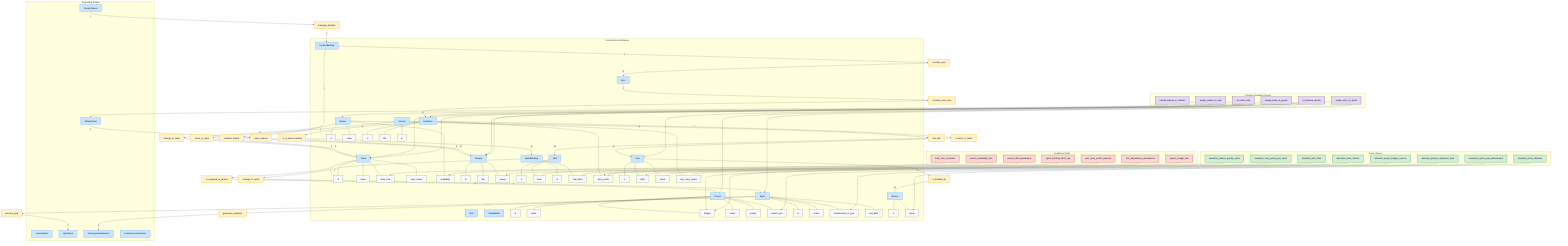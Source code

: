 graph TD
    %% ===================================================
    %% 1. Style Definitions
    %% ===================================================
    classDef entity fill:#cce5ff,stroke:#66aaff,stroke-width:2px,color:#000;
    classDef attribute fill:#f8f9fa,stroke:#343a40,stroke-width:1px,color:#000;
    classDef relation fill:#fff3cd,stroke:#ffc107,stroke-width:2px,color:#000;
    classDef goal fill:#d4edda,stroke:#28a745,stroke-width:2px,color:#000;
    classDef condition fill:#f8d7da,stroke:#dc3545,stroke-width:2px,color:#000;
    classDef dv fill:#e2d9f3,stroke:#6f42c1,stroke-width:2px,color:#000;

    %% ===================================================
    %% 2. Node Declarations
    %% ===================================================

    subgraph "Core Entities & Attributes"
        %% Entities
        E0[Project]; E1[Team]; E2[Worker]; E3[Feature]; E4[Skill]; E5[Role]; E8[ProductBacklog]; E9[Sprint]; E14[SprintBacklog]; E16[Epic]; E17[UserStory]; E18[Task]; E20[Blocker]; E21[Stakeholder]; E22[Velocity];

        %% Attributes for Project (E0)
        E0_id[id]; E0_name[name]; E0_budget[budget]; E0_status[status]; E0_priority[priority]; E0_end[project_end];

        %% Attributes for Team (E1)
        E1_id[id]; E1_name[name]; E1_size[team_size]; E1_status[team_status];

        %% Attributes for Worker (E2)
        E2_id[id]; E2_name[name]; E2_avail[availability];

        %% Attributes for Feature (E3)
        E3_id[id]; E3_title[title]; E3_priority[priority];

        %% Attributes for Skill (E4)
        E4_id[id]; E4_level[level];

        %% Attributes for Sprint (E9)
        E9_id[id]; E9_status[status]; E9_goal_achieve[achievement_of_goal]; E9_end[end_date];

        %% Attributes for SprintBacklog (E14)
        E14_id[id]; E14_effort[total_effort];

        %% Attributes for UserStory (E17)
        E17_id[id]; E17_title[title]; E17_points[story_points];

        %% Attributes for Task (E18)
        E18_id[id]; E18_effort[effort]; E18_status[status];

        %% Attributes for Blocker (E20)
        E20_id[id]; E20_status[status];

        %% Attributes for Velocity (E22)
        E22_id[id]; E22_avg[avg._story_points];
    end

    subgraph "Supporting Entities"
        E6[ProductOwner]; E7[ScrumMaster]; E15[SprintGoal]; E19[DevelopmentSnapshot]; E23[ReleasePlan]; E26[FeatureDocumentation];
    end

    subgraph "Goals (Green)"
        G0[maximize_story_points_per_sprint];
        G1[minimize_project_budget_overrun];
        G2[maximize_feature_priority_value];
        G3[minimize_task_effort];
        G4[maximize_team_velocity];
        G5[minimize_active_blockers];
        G6[maximize_sprint_goal_achievement];
        G7[minimize_project_completion_time];
    end

    subgraph "Conditions (Red)"
        C0[project_budget_limit];
        C1[team_size_constraint];
        C2[worker_skill_requirement];
        C4[worker_availability_limit];
        C6[sprint_backlog_effort_cap];
        C7[task_dependency_precedence];
        C10[user_story_points_required];
    end

    subgraph "Decision Variables (Purple)"
        DV0[assign_story_to_sprint];
        DV1[assign_worker_to_task];
        DV2[assign_team_to_project];
        DV3[set_feature_priority];
        DV5[include_feature_in_release];
        DV8[set_team_size];
    end

    %% ===================================================
    %% 3. Entity to Attribute Connections
    %% ===================================================
    E0 --- E0_id; E0 --- E0_name; E0 --- E0_budget; E0 --- E0_status; E0 --- E0_priority; E0 --- E0_end;
    E1 --- E1_id; E1 --- E1_name; E1 --- E1_size; E1 --- E1_status;
    E2 --- E2_id; E2 --- E2_name; E2 --- E2_avail;
    E3 --- E3_id; E3 --- E3_title; E3 --- E3_priority;
    E4 --- E4_id; E4 --- E4_level;
    E9 --- E9_id; E9 --- E9_status; E9 --- E9_goal_achieve; E9 --- E9_end;
    E14 --- E14_id; E14 --- E14_effort;
    E17 --- E17_id; E17 --- E17_title; E17 --- E17_points;
    E18 --- E18_id; E18 --- E18_effort; E18 --- E18_status;
    E20 --- E20_id; E20 --- E20_status;
    E22 --- E22_id; E22 --- E22_avg;


    %% ===================================================
    %% 4. Entity to Entity Connections (via Relations)
    %% ===================================================
    R1[is_assigned_to_project]; E1 -- "1" --> R1 -- "N" --> E0;
    R2[belongs_to_team]; E2 -- "N" --> R2 -- "1" --> E1;
    R3[has_skill]; E2 -- "N" --> R3 -- "M" --> E4;
    R5[manages_backlog]; E6 -- "1" --> R5 -- "1" --> E8;
    R7[contains_feature]; E8 -- "1" --> R7 -- "N" --> E3;
    R8[contains_epic]; E8 -- "1" --> R8 -- "N" --> E16;
    R9[contains_user_story]; E16 -- "1" --> R9 -- "N" --> E17;
    R10[consists_of_tasks]; E17 -- "1" --> R10 -- "N" --> E18;
    R11[is_in_sprint_backlog]; E17 -- "N" --> R11 -- "M" --> E14;
    R12[belongs_to_sprint]; E14 -- "1" --> R12 -- "1" --> E9;
    R13[pursues_goal]; E9 -- "1" --> R13 -- "1" --> E15;
    R16[is_blocked_by]; E18 -- "N" --> R16 -- "M" --> E20;
    R19[refers_to_team]; E22 -- "1" --> R19 -- "1" --> E1;
    R20[plans_release]; E23 -- "1" --> R20 -- "N" --> E3;
    R22[generates_snapshot]; E9 -- "1" --> R22 -- "1" --> E19;

    %% ===================================================
    %% 5. Goals to Entity/Attribute Connections
    %% ===================================================
    G0 --> E17_points;
    G1 --> E0_budget;
    G2 --> E3_priority;
    G3 --> E18_effort;
    G4 --> E22_avg;
    G5 --> E20_status;
    G6 --> E9_goal_achieve;
    G7 --> E0_end;

    %% ===================================================
    %% 6. Conditions to Entity/Attribute Connections
    %% ===================================================
    C0 --> E0_budget;
    C1 --> E1_size;
    C2 --> E4_level;
    C4 --> E2_avail;
    C6 --> E14_effort;
    C7 --> E18_status;
    C10 --> E17_points;

    %% ===================================================
    %% 7. Decision Variables to Entity Connections
    %% ===================================================
    DV0 --> E17; DV0 --> E9;
    DV1 --> E2; DV1 --> E18;
    DV2 --> E1; DV2 --> E0;
    DV3 --> E3;
    DV5 --> E3; DV5 --> E23;
    DV8 --> E1;

    %% ===================================================
    %% 8. Apply Class Styles to Nodes
    %% ===================================================
    class E0,E1,E2,E3,E4,E5,E6,E7,E8,E9,E14,E15,E16,E17,E18,E19,E20,E21,E22,E23,E26 entity;
    class E0_id,E0_name,E0_budget,E0_status,E0_priority,E0_end,E1_id,E1_name,E1_size,E1_status,E2_id,E2_name,E2_avail,E3_id,E3_title,E3_priority,E4_id,E4_level,E9_id,E9_status,E9_goal_achieve,E9_end,E14_id,E14_effort,E17_id,E17_title,E17_points,E18_id,E18_effort,E18_status,E20_id,E20_status,E22_id,E22_avg attribute;
    class R1,R2,R3,R5,R7,R8,R9,R10,R11,R12,R13,R16,R19,R20,R22 relation;
    class G0,G1,G2,G3,G4,G5,G6,G7 goal;
    class C0,C1,C2,C4,C6,C7,C10 condition;
    class DV0,DV1,DV2,DV3,DV5,DV8 dv;